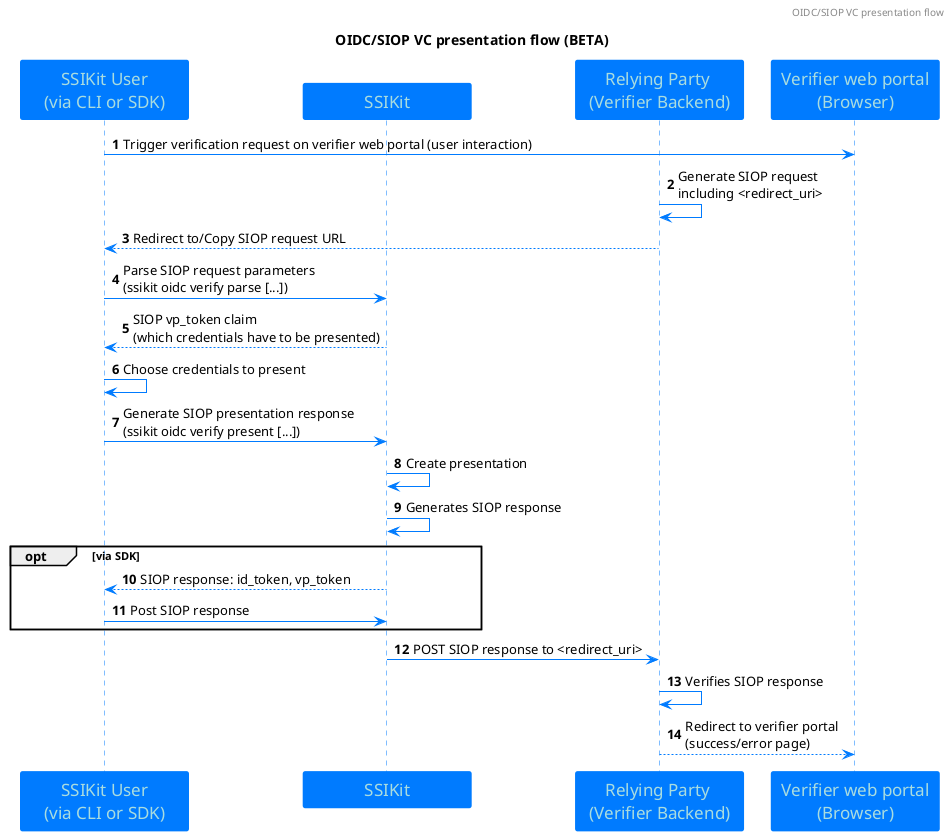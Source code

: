 @startuml
'https://plantuml.com/sequence-diagram

skinparam classFontColor 007BFF
skinparam classFontSize 12
skinparam classFontName Aapex
skinparam backgroundColor white
skinparam minClassWidth 155
skinparam nodesep 34
skinparam ranksep 70

skinparam sequence {
ArrowColor 007BFF
ActorBorderColor 007BFF
LifeLineBorderColor 007BFF
LifeLineBackgroundColor 007BFF

ParticipantBorderColor 007BFF
ParticipantBackgroundColor 007BFF
ParticipantFontName Impact
ParticipantFontSize 17
ParticipantFontColor #A9DCDF

'ActorBackgroundColor aqua
ActorFontColor 007BFF
ActorFontSize 17
ActorFontName Aapex
}

skinparam class {
BorderColor 007BFF
ArrowColor 007BFF
BackgroundColor white
}

skinparam interface {
BorderColor 007BFF
ArrowColor 007BFF
}

skinparam note {
BorderColor 007BFF
BackgroundColor 7ACFF5
}


autonumber
header OIDC/SIOP VC presentation flow
title
OIDC/SIOP VC presentation flow (BETA)
end title
autonumber
participant "SSIKit User\n(via CLI or SDK)" as SU
participant "SSIKit" as SK
participant "Relying Party \n(Verifier Backend)" as RP
participant "Verifier web portal\n(Browser)" as VWP

SU->VWP: Trigger verification request on verifier web portal (user interaction)
RP->RP: Generate SIOP request\nincluding <redirect_uri>

RP-->SU: Redirect to/Copy SIOP request URL

SU->SK: Parse SIOP request parameters\n(ssikit oidc verify parse [...])
SK-->SU: SIOP vp_token claim\n(which credentials have to be presented)
SU->SU: Choose credentials to present

SU->SK: Generate SIOP presentation response\n(ssikit oidc verify present [...])
SK->SK: Create presentation
SK->SK: Generates SIOP response
opt via SDK
SK-->SU: SIOP response: id_token, vp_token
SU->SK: Post SIOP response
end

SK->RP: POST SIOP response to <redirect_uri>

RP->RP: Verifies SIOP response
RP-->VWP: Redirect to verifier portal\n(success/error page)

@enduml
